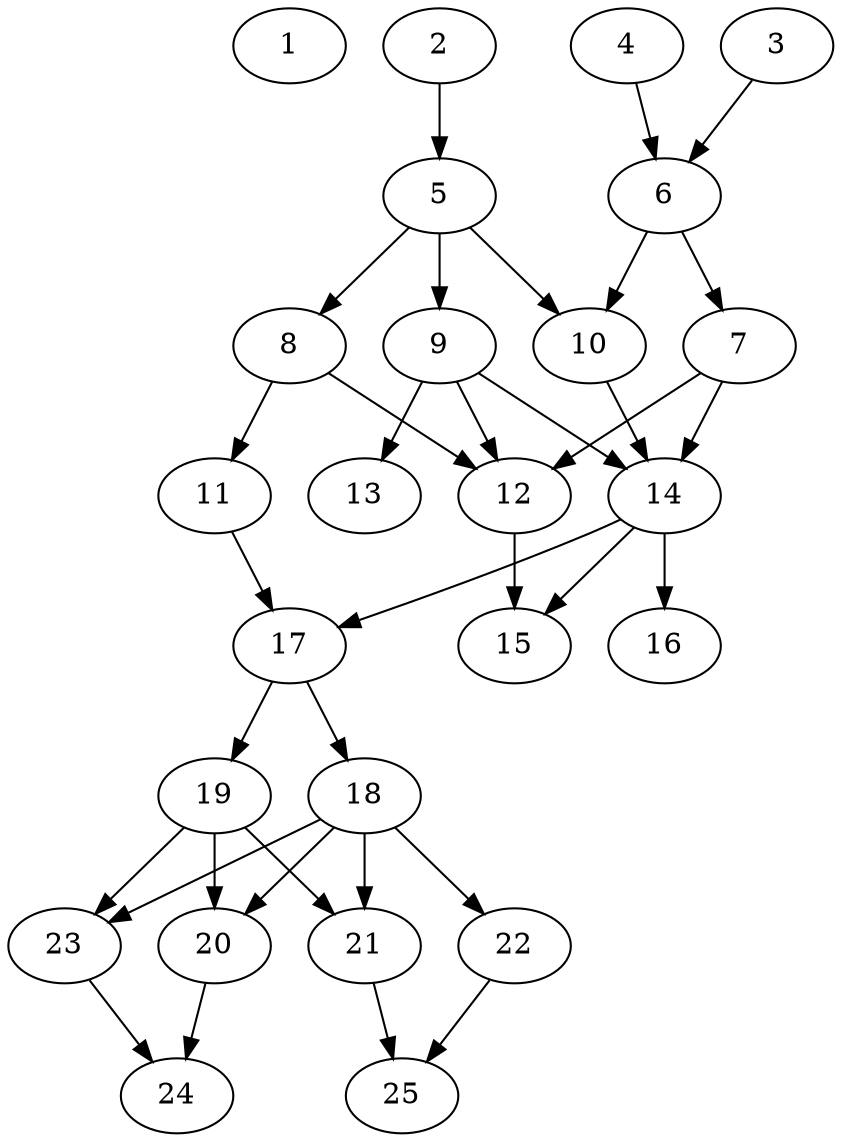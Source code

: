// DAG automatically generated by daggen at Thu Oct  3 14:00:39 2019
// ./daggen --dot -n 25 --ccr 0.3 --fat 0.5 --regular 0.7 --density 0.7 --mindata 5242880 --maxdata 52428800 
digraph G {
  1 [size="46230187", alpha="0.03", expect_size="13869056"] 
  2 [size="113500160", alpha="0.04", expect_size="34050048"] 
  2 -> 5 [size ="34050048"]
  3 [size="84811093", alpha="0.18", expect_size="25443328"] 
  3 -> 6 [size ="25443328"]
  4 [size="142769493", alpha="0.07", expect_size="42830848"] 
  4 -> 6 [size ="42830848"]
  5 [size="173861547", alpha="0.19", expect_size="52158464"] 
  5 -> 8 [size ="52158464"]
  5 -> 9 [size ="52158464"]
  5 -> 10 [size ="52158464"]
  6 [size="45540693", alpha="0.11", expect_size="13662208"] 
  6 -> 7 [size ="13662208"]
  6 -> 10 [size ="13662208"]
  7 [size="172694187", alpha="0.09", expect_size="51808256"] 
  7 -> 12 [size ="51808256"]
  7 -> 14 [size ="51808256"]
  8 [size="38403413", alpha="0.05", expect_size="11521024"] 
  8 -> 11 [size ="11521024"]
  8 -> 12 [size ="11521024"]
  9 [size="48626347", alpha="0.01", expect_size="14587904"] 
  9 -> 12 [size ="14587904"]
  9 -> 13 [size ="14587904"]
  9 -> 14 [size ="14587904"]
  10 [size="90456747", alpha="0.15", expect_size="27137024"] 
  10 -> 14 [size ="27137024"]
  11 [size="114145280", alpha="0.17", expect_size="34243584"] 
  11 -> 17 [size ="34243584"]
  12 [size="139970560", alpha="0.08", expect_size="41991168"] 
  12 -> 15 [size ="41991168"]
  13 [size="171417600", alpha="0.06", expect_size="51425280"] 
  14 [size="153736533", alpha="0.01", expect_size="46120960"] 
  14 -> 15 [size ="46120960"]
  14 -> 16 [size ="46120960"]
  14 -> 17 [size ="46120960"]
  15 [size="52309333", alpha="0.05", expect_size="15692800"] 
  16 [size="45892267", alpha="0.03", expect_size="13767680"] 
  17 [size="132140373", alpha="0.19", expect_size="39642112"] 
  17 -> 18 [size ="39642112"]
  17 -> 19 [size ="39642112"]
  18 [size="42543787", alpha="0.09", expect_size="12763136"] 
  18 -> 20 [size ="12763136"]
  18 -> 21 [size ="12763136"]
  18 -> 22 [size ="12763136"]
  18 -> 23 [size ="12763136"]
  19 [size="83725653", alpha="0.15", expect_size="25117696"] 
  19 -> 20 [size ="25117696"]
  19 -> 21 [size ="25117696"]
  19 -> 23 [size ="25117696"]
  20 [size="92252160", alpha="0.03", expect_size="27675648"] 
  20 -> 24 [size ="27675648"]
  21 [size="50237440", alpha="0.14", expect_size="15071232"] 
  21 -> 25 [size ="15071232"]
  22 [size="29204480", alpha="0.18", expect_size="8761344"] 
  22 -> 25 [size ="8761344"]
  23 [size="89535147", alpha="0.10", expect_size="26860544"] 
  23 -> 24 [size ="26860544"]
  24 [size="139560960", alpha="0.18", expect_size="41868288"] 
  25 [size="151077547", alpha="0.06", expect_size="45323264"] 
}
